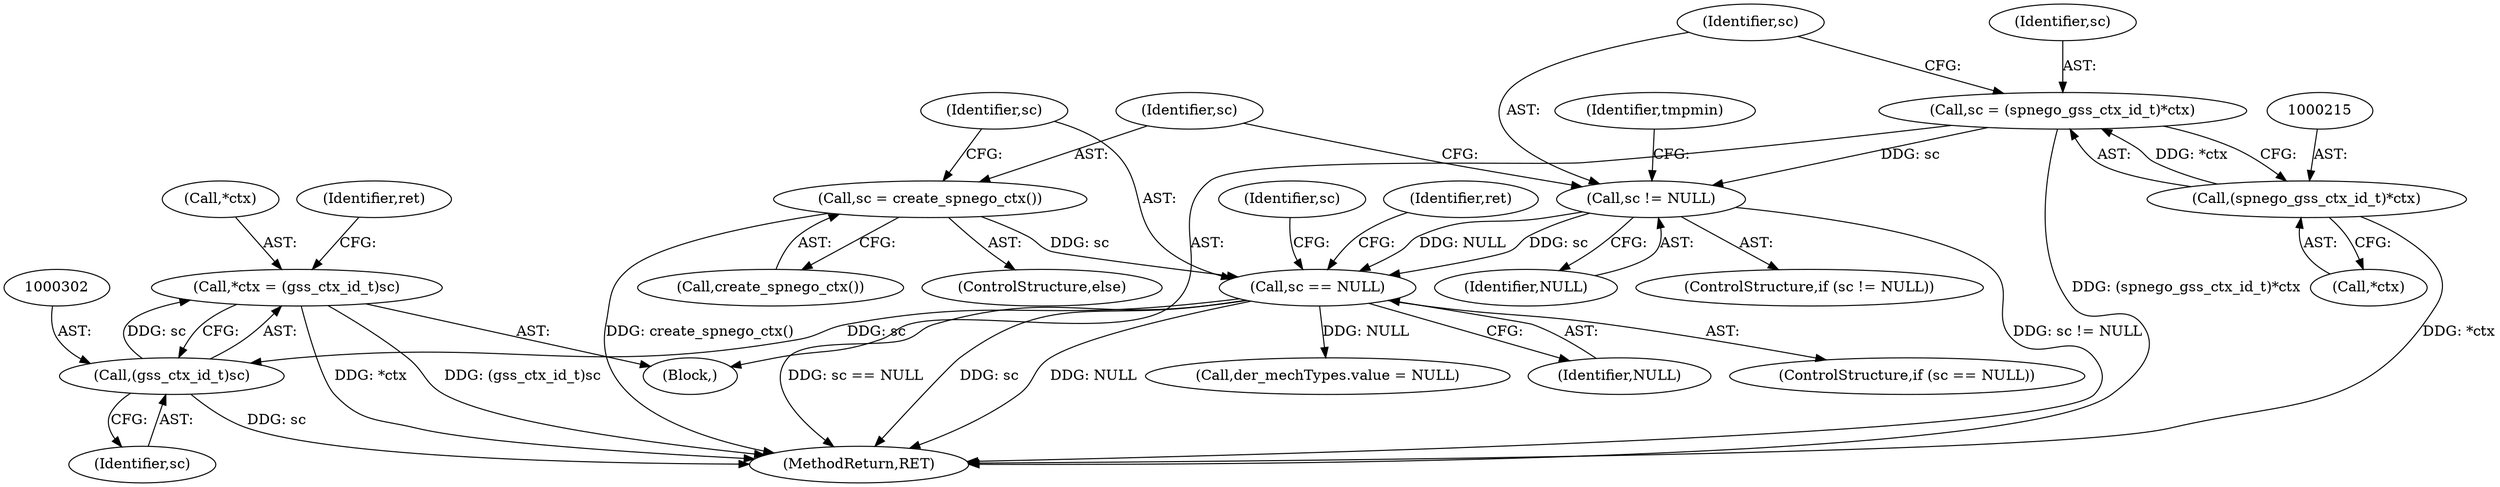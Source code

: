 digraph "0_krb5_b51b33f2bc5d1497ddf5bd107f791c101695000d_0@pointer" {
"1000298" [label="(Call,*ctx = (gss_ctx_id_t)sc)"];
"1000301" [label="(Call,(gss_ctx_id_t)sc)"];
"1000239" [label="(Call,sc == NULL)"];
"1000235" [label="(Call,sc = create_spnego_ctx())"];
"1000219" [label="(Call,sc != NULL)"];
"1000212" [label="(Call,sc = (spnego_gss_ctx_id_t)*ctx)"];
"1000214" [label="(Call,(spnego_gss_ctx_id_t)*ctx)"];
"1000274" [label="(Call,der_mechTypes.value = NULL)"];
"1000220" [label="(Identifier,sc)"];
"1000244" [label="(Identifier,ret)"];
"1000219" [label="(Call,sc != NULL)"];
"1000235" [label="(Call,sc = create_spnego_ctx())"];
"1000221" [label="(Identifier,NULL)"];
"1000303" [label="(Identifier,sc)"];
"1000299" [label="(Call,*ctx)"];
"1000237" [label="(Call,create_spnego_ctx())"];
"1000298" [label="(Call,*ctx = (gss_ctx_id_t)sc)"];
"1000110" [label="(Block,)"];
"1000225" [label="(Identifier,tmpmin)"];
"1000212" [label="(Call,sc = (spnego_gss_ctx_id_t)*ctx)"];
"1000240" [label="(Identifier,sc)"];
"1000253" [label="(Identifier,sc)"];
"1000236" [label="(Identifier,sc)"];
"1000213" [label="(Identifier,sc)"];
"1000301" [label="(Call,(gss_ctx_id_t)sc)"];
"1000241" [label="(Identifier,NULL)"];
"1000216" [label="(Call,*ctx)"];
"1000238" [label="(ControlStructure,if (sc == NULL))"];
"1000239" [label="(Call,sc == NULL)"];
"1000218" [label="(ControlStructure,if (sc != NULL))"];
"1000214" [label="(Call,(spnego_gss_ctx_id_t)*ctx)"];
"1000234" [label="(ControlStructure,else)"];
"1000331" [label="(MethodReturn,RET)"];
"1000305" [label="(Identifier,ret)"];
"1000298" -> "1000110"  [label="AST: "];
"1000298" -> "1000301"  [label="CFG: "];
"1000299" -> "1000298"  [label="AST: "];
"1000301" -> "1000298"  [label="AST: "];
"1000305" -> "1000298"  [label="CFG: "];
"1000298" -> "1000331"  [label="DDG: *ctx"];
"1000298" -> "1000331"  [label="DDG: (gss_ctx_id_t)sc"];
"1000301" -> "1000298"  [label="DDG: sc"];
"1000301" -> "1000303"  [label="CFG: "];
"1000302" -> "1000301"  [label="AST: "];
"1000303" -> "1000301"  [label="AST: "];
"1000301" -> "1000331"  [label="DDG: sc"];
"1000239" -> "1000301"  [label="DDG: sc"];
"1000239" -> "1000238"  [label="AST: "];
"1000239" -> "1000241"  [label="CFG: "];
"1000240" -> "1000239"  [label="AST: "];
"1000241" -> "1000239"  [label="AST: "];
"1000244" -> "1000239"  [label="CFG: "];
"1000253" -> "1000239"  [label="CFG: "];
"1000239" -> "1000331"  [label="DDG: sc == NULL"];
"1000239" -> "1000331"  [label="DDG: sc"];
"1000239" -> "1000331"  [label="DDG: NULL"];
"1000235" -> "1000239"  [label="DDG: sc"];
"1000219" -> "1000239"  [label="DDG: sc"];
"1000219" -> "1000239"  [label="DDG: NULL"];
"1000239" -> "1000274"  [label="DDG: NULL"];
"1000235" -> "1000234"  [label="AST: "];
"1000235" -> "1000237"  [label="CFG: "];
"1000236" -> "1000235"  [label="AST: "];
"1000237" -> "1000235"  [label="AST: "];
"1000240" -> "1000235"  [label="CFG: "];
"1000235" -> "1000331"  [label="DDG: create_spnego_ctx()"];
"1000219" -> "1000218"  [label="AST: "];
"1000219" -> "1000221"  [label="CFG: "];
"1000220" -> "1000219"  [label="AST: "];
"1000221" -> "1000219"  [label="AST: "];
"1000225" -> "1000219"  [label="CFG: "];
"1000236" -> "1000219"  [label="CFG: "];
"1000219" -> "1000331"  [label="DDG: sc != NULL"];
"1000212" -> "1000219"  [label="DDG: sc"];
"1000212" -> "1000110"  [label="AST: "];
"1000212" -> "1000214"  [label="CFG: "];
"1000213" -> "1000212"  [label="AST: "];
"1000214" -> "1000212"  [label="AST: "];
"1000220" -> "1000212"  [label="CFG: "];
"1000212" -> "1000331"  [label="DDG: (spnego_gss_ctx_id_t)*ctx"];
"1000214" -> "1000212"  [label="DDG: *ctx"];
"1000214" -> "1000216"  [label="CFG: "];
"1000215" -> "1000214"  [label="AST: "];
"1000216" -> "1000214"  [label="AST: "];
"1000214" -> "1000331"  [label="DDG: *ctx"];
}
